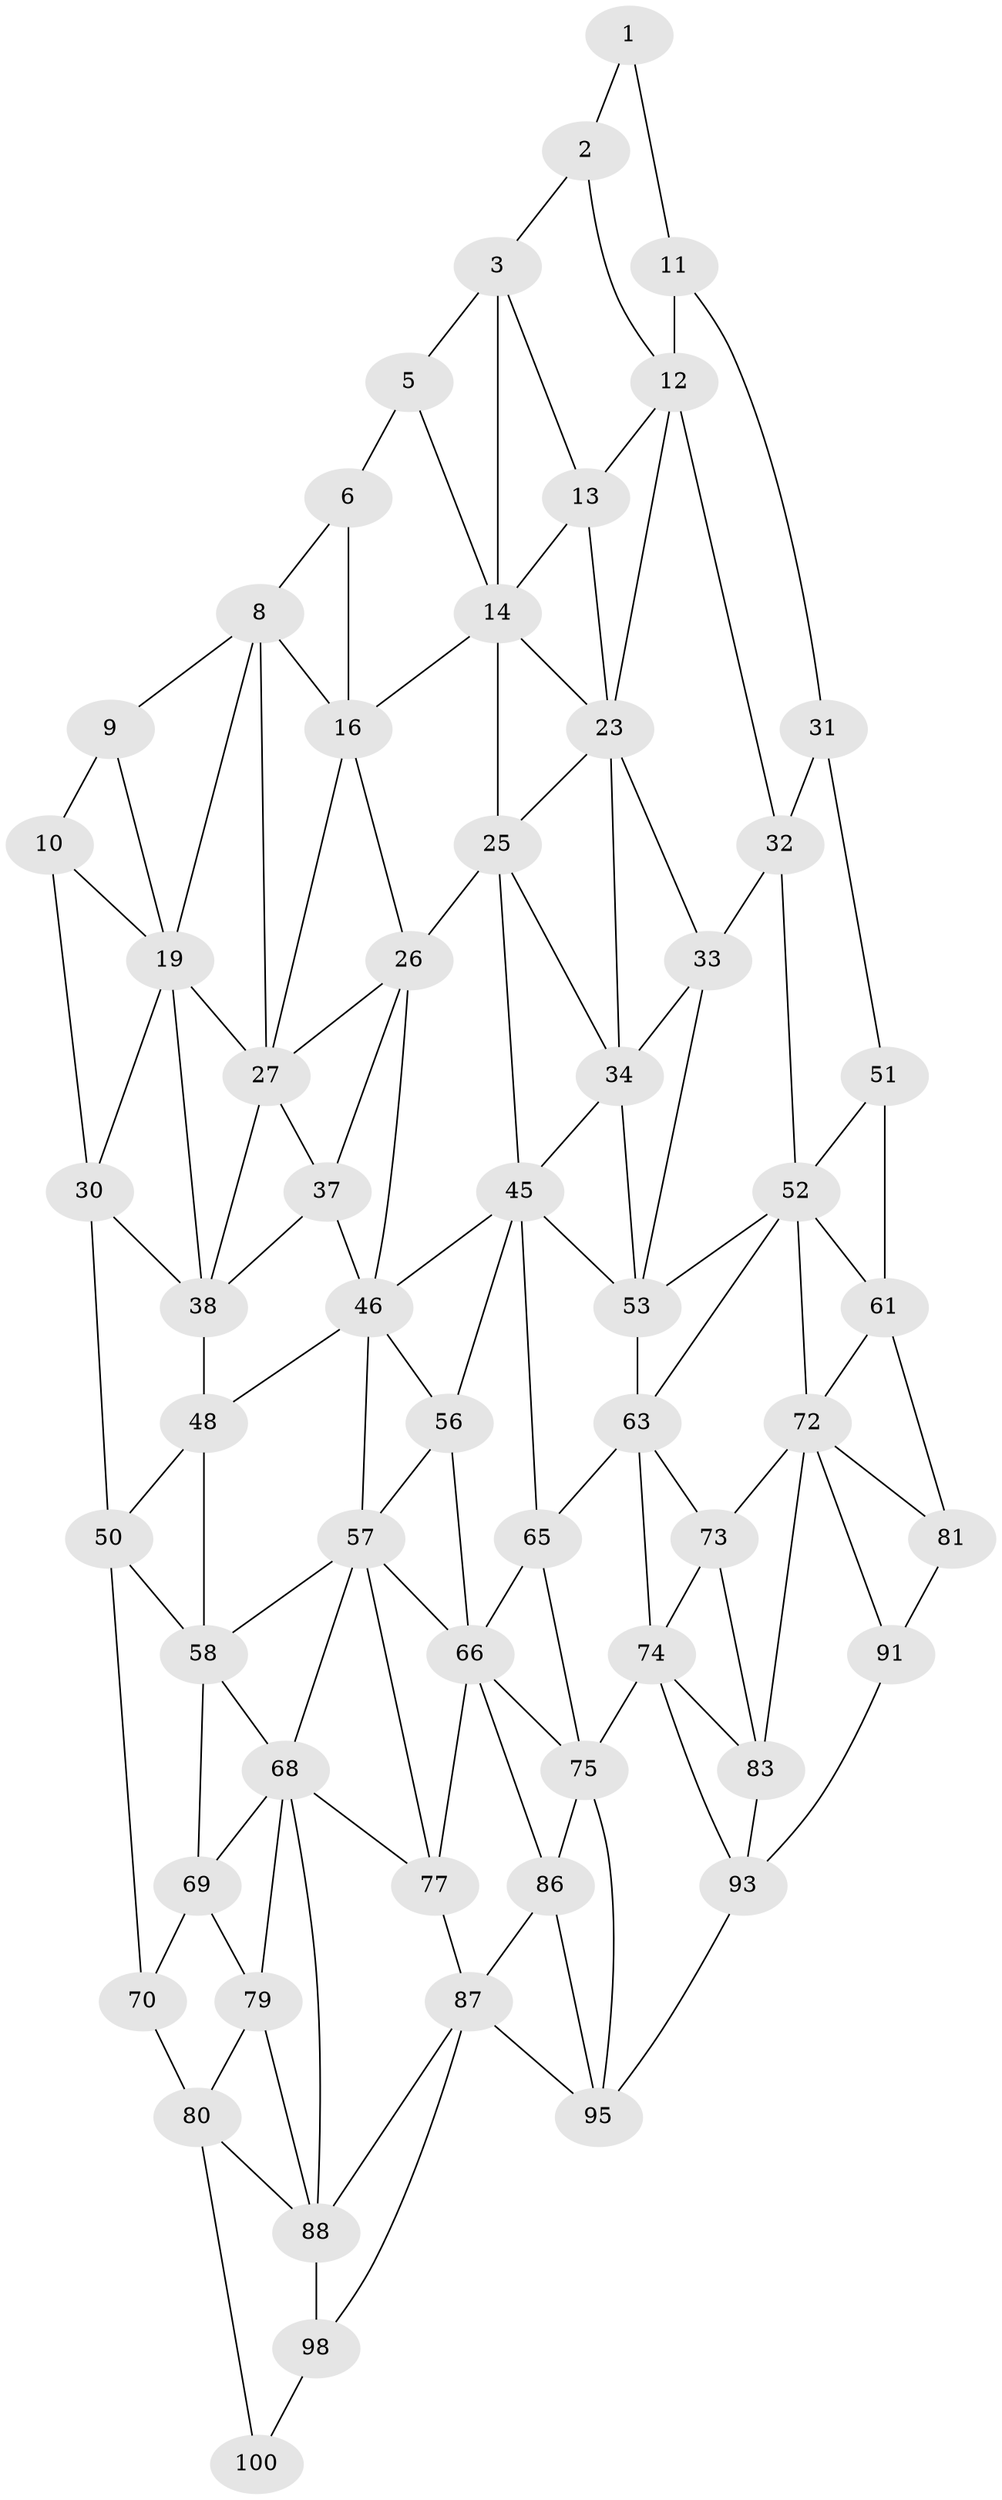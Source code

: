 // original degree distribution, {2: 0.04, 3: 0.32, 4: 0.64}
// Generated by graph-tools (version 1.1) at 2025/11/02/21/25 10:11:11]
// undirected, 59 vertices, 128 edges
graph export_dot {
graph [start="1"]
  node [color=gray90,style=filled];
  1;
  2;
  3 [super="+4"];
  5;
  6 [super="+7"];
  8 [super="+18"];
  9;
  10 [super="+20"];
  11 [super="+21"];
  12 [super="+22"];
  13;
  14 [super="+15"];
  16 [super="+17"];
  19 [super="+29"];
  23 [super="+24"];
  25 [super="+35"];
  26 [super="+36"];
  27 [super="+28"];
  30 [super="+40"];
  31 [super="+41"];
  32 [super="+42"];
  33 [super="+43"];
  34 [super="+44"];
  37;
  38 [super="+39"];
  45 [super="+55"];
  46 [super="+47"];
  48 [super="+49"];
  50 [super="+60"];
  51;
  52 [super="+62"];
  53 [super="+54"];
  56;
  57 [super="+67"];
  58 [super="+59"];
  61 [super="+71"];
  63 [super="+64"];
  65;
  66 [super="+76"];
  68 [super="+78"];
  69;
  70;
  72 [super="+82"];
  73;
  74 [super="+84"];
  75 [super="+85"];
  77;
  79;
  80 [super="+90"];
  81;
  83;
  86;
  87 [super="+97"];
  88 [super="+89"];
  91 [super="+92"];
  93 [super="+94"];
  95 [super="+96"];
  98 [super="+99"];
  100;
  1 -- 11;
  1 -- 2;
  2 -- 12;
  2 -- 3;
  3 -- 13;
  3 -- 5;
  3 -- 14;
  5 -- 6;
  5 -- 14;
  6 -- 16 [weight=2];
  6 -- 8;
  8 -- 9;
  8 -- 27;
  8 -- 19;
  8 -- 16;
  9 -- 19;
  9 -- 10;
  10 -- 19;
  10 -- 30;
  11 -- 12 [weight=2];
  11 -- 31;
  12 -- 13;
  12 -- 32;
  12 -- 23;
  13 -- 23;
  13 -- 14;
  14 -- 16;
  14 -- 25;
  14 -- 23;
  16 -- 26;
  16 -- 27;
  19 -- 30;
  19 -- 27;
  19 -- 38;
  23 -- 33;
  23 -- 25;
  23 -- 34;
  25 -- 26 [weight=2];
  25 -- 34;
  25 -- 45;
  26 -- 27;
  26 -- 37;
  26 -- 46;
  27 -- 37;
  27 -- 38;
  30 -- 50;
  30 -- 38;
  31 -- 32 [weight=2];
  31 -- 51;
  32 -- 33 [weight=2];
  32 -- 52;
  33 -- 34 [weight=2];
  33 -- 53;
  34 -- 45;
  34 -- 53;
  37 -- 38;
  37 -- 46;
  38 -- 48 [weight=2];
  45 -- 46;
  45 -- 56;
  45 -- 65;
  45 -- 53;
  46 -- 56;
  46 -- 48;
  46 -- 57;
  48 -- 58 [weight=2];
  48 -- 50;
  50 -- 58;
  50 -- 70;
  51 -- 61;
  51 -- 52;
  52 -- 53;
  52 -- 72;
  52 -- 61;
  52 -- 63;
  53 -- 63 [weight=2];
  56 -- 66;
  56 -- 57;
  57 -- 58;
  57 -- 66;
  57 -- 68;
  57 -- 77;
  58 -- 68;
  58 -- 69;
  61 -- 72;
  61 -- 81;
  63 -- 73;
  63 -- 65;
  63 -- 74;
  65 -- 75;
  65 -- 66;
  66 -- 75;
  66 -- 77;
  66 -- 86;
  68 -- 69;
  68 -- 88;
  68 -- 77;
  68 -- 79;
  69 -- 79;
  69 -- 70;
  70 -- 80;
  72 -- 73;
  72 -- 81;
  72 -- 83;
  72 -- 91;
  73 -- 83;
  73 -- 74;
  74 -- 75 [weight=2];
  74 -- 83;
  74 -- 93;
  75 -- 86;
  75 -- 95;
  77 -- 87;
  79 -- 80;
  79 -- 88;
  80 -- 100;
  80 -- 88;
  81 -- 91;
  83 -- 93;
  86 -- 87;
  86 -- 95;
  87 -- 88;
  87 -- 98;
  87 -- 95;
  88 -- 98 [weight=2];
  91 -- 93;
  93 -- 95;
  98 -- 100;
}
